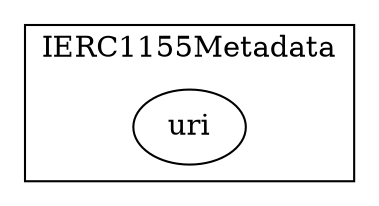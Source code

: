 strict digraph {
subgraph cluster_12822_IERC1155Metadata {
label = "IERC1155Metadata"
"12822_uri" [label="uri"]
}subgraph cluster_solidity {
label = "[Solidity]"
}
}